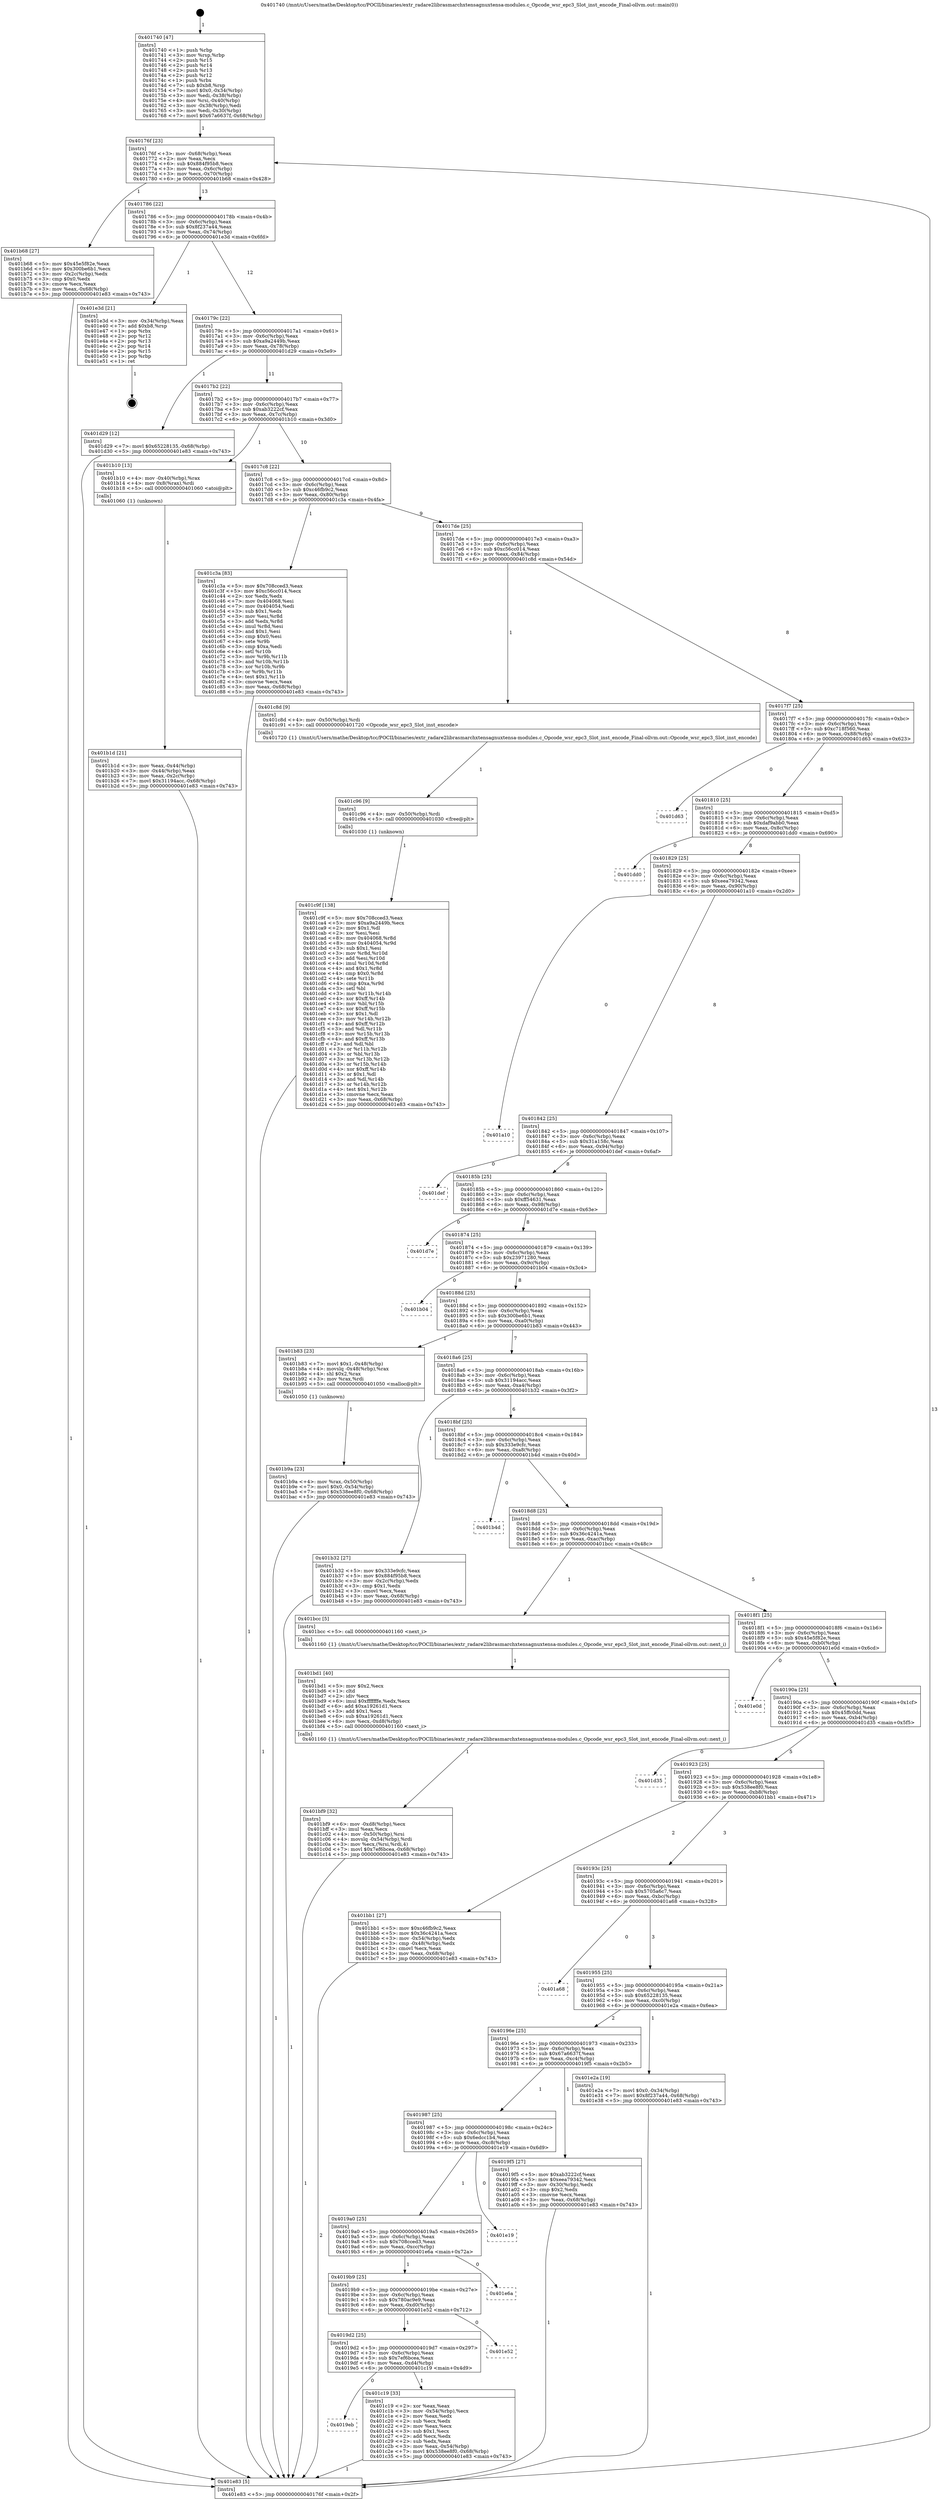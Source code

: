 digraph "0x401740" {
  label = "0x401740 (/mnt/c/Users/mathe/Desktop/tcc/POCII/binaries/extr_radare2librasmarchxtensagnuxtensa-modules.c_Opcode_wsr_epc3_Slot_inst_encode_Final-ollvm.out::main(0))"
  labelloc = "t"
  node[shape=record]

  Entry [label="",width=0.3,height=0.3,shape=circle,fillcolor=black,style=filled]
  "0x40176f" [label="{
     0x40176f [23]\l
     | [instrs]\l
     &nbsp;&nbsp;0x40176f \<+3\>: mov -0x68(%rbp),%eax\l
     &nbsp;&nbsp;0x401772 \<+2\>: mov %eax,%ecx\l
     &nbsp;&nbsp;0x401774 \<+6\>: sub $0x884f95b8,%ecx\l
     &nbsp;&nbsp;0x40177a \<+3\>: mov %eax,-0x6c(%rbp)\l
     &nbsp;&nbsp;0x40177d \<+3\>: mov %ecx,-0x70(%rbp)\l
     &nbsp;&nbsp;0x401780 \<+6\>: je 0000000000401b68 \<main+0x428\>\l
  }"]
  "0x401b68" [label="{
     0x401b68 [27]\l
     | [instrs]\l
     &nbsp;&nbsp;0x401b68 \<+5\>: mov $0x45e5f82e,%eax\l
     &nbsp;&nbsp;0x401b6d \<+5\>: mov $0x300be6b1,%ecx\l
     &nbsp;&nbsp;0x401b72 \<+3\>: mov -0x2c(%rbp),%edx\l
     &nbsp;&nbsp;0x401b75 \<+3\>: cmp $0x0,%edx\l
     &nbsp;&nbsp;0x401b78 \<+3\>: cmove %ecx,%eax\l
     &nbsp;&nbsp;0x401b7b \<+3\>: mov %eax,-0x68(%rbp)\l
     &nbsp;&nbsp;0x401b7e \<+5\>: jmp 0000000000401e83 \<main+0x743\>\l
  }"]
  "0x401786" [label="{
     0x401786 [22]\l
     | [instrs]\l
     &nbsp;&nbsp;0x401786 \<+5\>: jmp 000000000040178b \<main+0x4b\>\l
     &nbsp;&nbsp;0x40178b \<+3\>: mov -0x6c(%rbp),%eax\l
     &nbsp;&nbsp;0x40178e \<+5\>: sub $0x8f237a44,%eax\l
     &nbsp;&nbsp;0x401793 \<+3\>: mov %eax,-0x74(%rbp)\l
     &nbsp;&nbsp;0x401796 \<+6\>: je 0000000000401e3d \<main+0x6fd\>\l
  }"]
  Exit [label="",width=0.3,height=0.3,shape=circle,fillcolor=black,style=filled,peripheries=2]
  "0x401e3d" [label="{
     0x401e3d [21]\l
     | [instrs]\l
     &nbsp;&nbsp;0x401e3d \<+3\>: mov -0x34(%rbp),%eax\l
     &nbsp;&nbsp;0x401e40 \<+7\>: add $0xb8,%rsp\l
     &nbsp;&nbsp;0x401e47 \<+1\>: pop %rbx\l
     &nbsp;&nbsp;0x401e48 \<+2\>: pop %r12\l
     &nbsp;&nbsp;0x401e4a \<+2\>: pop %r13\l
     &nbsp;&nbsp;0x401e4c \<+2\>: pop %r14\l
     &nbsp;&nbsp;0x401e4e \<+2\>: pop %r15\l
     &nbsp;&nbsp;0x401e50 \<+1\>: pop %rbp\l
     &nbsp;&nbsp;0x401e51 \<+1\>: ret\l
  }"]
  "0x40179c" [label="{
     0x40179c [22]\l
     | [instrs]\l
     &nbsp;&nbsp;0x40179c \<+5\>: jmp 00000000004017a1 \<main+0x61\>\l
     &nbsp;&nbsp;0x4017a1 \<+3\>: mov -0x6c(%rbp),%eax\l
     &nbsp;&nbsp;0x4017a4 \<+5\>: sub $0xa9a2449b,%eax\l
     &nbsp;&nbsp;0x4017a9 \<+3\>: mov %eax,-0x78(%rbp)\l
     &nbsp;&nbsp;0x4017ac \<+6\>: je 0000000000401d29 \<main+0x5e9\>\l
  }"]
  "0x401c9f" [label="{
     0x401c9f [138]\l
     | [instrs]\l
     &nbsp;&nbsp;0x401c9f \<+5\>: mov $0x708cced3,%eax\l
     &nbsp;&nbsp;0x401ca4 \<+5\>: mov $0xa9a2449b,%ecx\l
     &nbsp;&nbsp;0x401ca9 \<+2\>: mov $0x1,%dl\l
     &nbsp;&nbsp;0x401cab \<+2\>: xor %esi,%esi\l
     &nbsp;&nbsp;0x401cad \<+8\>: mov 0x404068,%r8d\l
     &nbsp;&nbsp;0x401cb5 \<+8\>: mov 0x404054,%r9d\l
     &nbsp;&nbsp;0x401cbd \<+3\>: sub $0x1,%esi\l
     &nbsp;&nbsp;0x401cc0 \<+3\>: mov %r8d,%r10d\l
     &nbsp;&nbsp;0x401cc3 \<+3\>: add %esi,%r10d\l
     &nbsp;&nbsp;0x401cc6 \<+4\>: imul %r10d,%r8d\l
     &nbsp;&nbsp;0x401cca \<+4\>: and $0x1,%r8d\l
     &nbsp;&nbsp;0x401cce \<+4\>: cmp $0x0,%r8d\l
     &nbsp;&nbsp;0x401cd2 \<+4\>: sete %r11b\l
     &nbsp;&nbsp;0x401cd6 \<+4\>: cmp $0xa,%r9d\l
     &nbsp;&nbsp;0x401cda \<+3\>: setl %bl\l
     &nbsp;&nbsp;0x401cdd \<+3\>: mov %r11b,%r14b\l
     &nbsp;&nbsp;0x401ce0 \<+4\>: xor $0xff,%r14b\l
     &nbsp;&nbsp;0x401ce4 \<+3\>: mov %bl,%r15b\l
     &nbsp;&nbsp;0x401ce7 \<+4\>: xor $0xff,%r15b\l
     &nbsp;&nbsp;0x401ceb \<+3\>: xor $0x1,%dl\l
     &nbsp;&nbsp;0x401cee \<+3\>: mov %r14b,%r12b\l
     &nbsp;&nbsp;0x401cf1 \<+4\>: and $0xff,%r12b\l
     &nbsp;&nbsp;0x401cf5 \<+3\>: and %dl,%r11b\l
     &nbsp;&nbsp;0x401cf8 \<+3\>: mov %r15b,%r13b\l
     &nbsp;&nbsp;0x401cfb \<+4\>: and $0xff,%r13b\l
     &nbsp;&nbsp;0x401cff \<+2\>: and %dl,%bl\l
     &nbsp;&nbsp;0x401d01 \<+3\>: or %r11b,%r12b\l
     &nbsp;&nbsp;0x401d04 \<+3\>: or %bl,%r13b\l
     &nbsp;&nbsp;0x401d07 \<+3\>: xor %r13b,%r12b\l
     &nbsp;&nbsp;0x401d0a \<+3\>: or %r15b,%r14b\l
     &nbsp;&nbsp;0x401d0d \<+4\>: xor $0xff,%r14b\l
     &nbsp;&nbsp;0x401d11 \<+3\>: or $0x1,%dl\l
     &nbsp;&nbsp;0x401d14 \<+3\>: and %dl,%r14b\l
     &nbsp;&nbsp;0x401d17 \<+3\>: or %r14b,%r12b\l
     &nbsp;&nbsp;0x401d1a \<+4\>: test $0x1,%r12b\l
     &nbsp;&nbsp;0x401d1e \<+3\>: cmovne %ecx,%eax\l
     &nbsp;&nbsp;0x401d21 \<+3\>: mov %eax,-0x68(%rbp)\l
     &nbsp;&nbsp;0x401d24 \<+5\>: jmp 0000000000401e83 \<main+0x743\>\l
  }"]
  "0x401d29" [label="{
     0x401d29 [12]\l
     | [instrs]\l
     &nbsp;&nbsp;0x401d29 \<+7\>: movl $0x65228135,-0x68(%rbp)\l
     &nbsp;&nbsp;0x401d30 \<+5\>: jmp 0000000000401e83 \<main+0x743\>\l
  }"]
  "0x4017b2" [label="{
     0x4017b2 [22]\l
     | [instrs]\l
     &nbsp;&nbsp;0x4017b2 \<+5\>: jmp 00000000004017b7 \<main+0x77\>\l
     &nbsp;&nbsp;0x4017b7 \<+3\>: mov -0x6c(%rbp),%eax\l
     &nbsp;&nbsp;0x4017ba \<+5\>: sub $0xab3222cf,%eax\l
     &nbsp;&nbsp;0x4017bf \<+3\>: mov %eax,-0x7c(%rbp)\l
     &nbsp;&nbsp;0x4017c2 \<+6\>: je 0000000000401b10 \<main+0x3d0\>\l
  }"]
  "0x401c96" [label="{
     0x401c96 [9]\l
     | [instrs]\l
     &nbsp;&nbsp;0x401c96 \<+4\>: mov -0x50(%rbp),%rdi\l
     &nbsp;&nbsp;0x401c9a \<+5\>: call 0000000000401030 \<free@plt\>\l
     | [calls]\l
     &nbsp;&nbsp;0x401030 \{1\} (unknown)\l
  }"]
  "0x401b10" [label="{
     0x401b10 [13]\l
     | [instrs]\l
     &nbsp;&nbsp;0x401b10 \<+4\>: mov -0x40(%rbp),%rax\l
     &nbsp;&nbsp;0x401b14 \<+4\>: mov 0x8(%rax),%rdi\l
     &nbsp;&nbsp;0x401b18 \<+5\>: call 0000000000401060 \<atoi@plt\>\l
     | [calls]\l
     &nbsp;&nbsp;0x401060 \{1\} (unknown)\l
  }"]
  "0x4017c8" [label="{
     0x4017c8 [22]\l
     | [instrs]\l
     &nbsp;&nbsp;0x4017c8 \<+5\>: jmp 00000000004017cd \<main+0x8d\>\l
     &nbsp;&nbsp;0x4017cd \<+3\>: mov -0x6c(%rbp),%eax\l
     &nbsp;&nbsp;0x4017d0 \<+5\>: sub $0xc46fb9c2,%eax\l
     &nbsp;&nbsp;0x4017d5 \<+3\>: mov %eax,-0x80(%rbp)\l
     &nbsp;&nbsp;0x4017d8 \<+6\>: je 0000000000401c3a \<main+0x4fa\>\l
  }"]
  "0x4019eb" [label="{
     0x4019eb\l
  }", style=dashed]
  "0x401c3a" [label="{
     0x401c3a [83]\l
     | [instrs]\l
     &nbsp;&nbsp;0x401c3a \<+5\>: mov $0x708cced3,%eax\l
     &nbsp;&nbsp;0x401c3f \<+5\>: mov $0xc56cc014,%ecx\l
     &nbsp;&nbsp;0x401c44 \<+2\>: xor %edx,%edx\l
     &nbsp;&nbsp;0x401c46 \<+7\>: mov 0x404068,%esi\l
     &nbsp;&nbsp;0x401c4d \<+7\>: mov 0x404054,%edi\l
     &nbsp;&nbsp;0x401c54 \<+3\>: sub $0x1,%edx\l
     &nbsp;&nbsp;0x401c57 \<+3\>: mov %esi,%r8d\l
     &nbsp;&nbsp;0x401c5a \<+3\>: add %edx,%r8d\l
     &nbsp;&nbsp;0x401c5d \<+4\>: imul %r8d,%esi\l
     &nbsp;&nbsp;0x401c61 \<+3\>: and $0x1,%esi\l
     &nbsp;&nbsp;0x401c64 \<+3\>: cmp $0x0,%esi\l
     &nbsp;&nbsp;0x401c67 \<+4\>: sete %r9b\l
     &nbsp;&nbsp;0x401c6b \<+3\>: cmp $0xa,%edi\l
     &nbsp;&nbsp;0x401c6e \<+4\>: setl %r10b\l
     &nbsp;&nbsp;0x401c72 \<+3\>: mov %r9b,%r11b\l
     &nbsp;&nbsp;0x401c75 \<+3\>: and %r10b,%r11b\l
     &nbsp;&nbsp;0x401c78 \<+3\>: xor %r10b,%r9b\l
     &nbsp;&nbsp;0x401c7b \<+3\>: or %r9b,%r11b\l
     &nbsp;&nbsp;0x401c7e \<+4\>: test $0x1,%r11b\l
     &nbsp;&nbsp;0x401c82 \<+3\>: cmovne %ecx,%eax\l
     &nbsp;&nbsp;0x401c85 \<+3\>: mov %eax,-0x68(%rbp)\l
     &nbsp;&nbsp;0x401c88 \<+5\>: jmp 0000000000401e83 \<main+0x743\>\l
  }"]
  "0x4017de" [label="{
     0x4017de [25]\l
     | [instrs]\l
     &nbsp;&nbsp;0x4017de \<+5\>: jmp 00000000004017e3 \<main+0xa3\>\l
     &nbsp;&nbsp;0x4017e3 \<+3\>: mov -0x6c(%rbp),%eax\l
     &nbsp;&nbsp;0x4017e6 \<+5\>: sub $0xc56cc014,%eax\l
     &nbsp;&nbsp;0x4017eb \<+6\>: mov %eax,-0x84(%rbp)\l
     &nbsp;&nbsp;0x4017f1 \<+6\>: je 0000000000401c8d \<main+0x54d\>\l
  }"]
  "0x401c19" [label="{
     0x401c19 [33]\l
     | [instrs]\l
     &nbsp;&nbsp;0x401c19 \<+2\>: xor %eax,%eax\l
     &nbsp;&nbsp;0x401c1b \<+3\>: mov -0x54(%rbp),%ecx\l
     &nbsp;&nbsp;0x401c1e \<+2\>: mov %eax,%edx\l
     &nbsp;&nbsp;0x401c20 \<+2\>: sub %ecx,%edx\l
     &nbsp;&nbsp;0x401c22 \<+2\>: mov %eax,%ecx\l
     &nbsp;&nbsp;0x401c24 \<+3\>: sub $0x1,%ecx\l
     &nbsp;&nbsp;0x401c27 \<+2\>: add %ecx,%edx\l
     &nbsp;&nbsp;0x401c29 \<+2\>: sub %edx,%eax\l
     &nbsp;&nbsp;0x401c2b \<+3\>: mov %eax,-0x54(%rbp)\l
     &nbsp;&nbsp;0x401c2e \<+7\>: movl $0x538ee8f0,-0x68(%rbp)\l
     &nbsp;&nbsp;0x401c35 \<+5\>: jmp 0000000000401e83 \<main+0x743\>\l
  }"]
  "0x401c8d" [label="{
     0x401c8d [9]\l
     | [instrs]\l
     &nbsp;&nbsp;0x401c8d \<+4\>: mov -0x50(%rbp),%rdi\l
     &nbsp;&nbsp;0x401c91 \<+5\>: call 0000000000401720 \<Opcode_wsr_epc3_Slot_inst_encode\>\l
     | [calls]\l
     &nbsp;&nbsp;0x401720 \{1\} (/mnt/c/Users/mathe/Desktop/tcc/POCII/binaries/extr_radare2librasmarchxtensagnuxtensa-modules.c_Opcode_wsr_epc3_Slot_inst_encode_Final-ollvm.out::Opcode_wsr_epc3_Slot_inst_encode)\l
  }"]
  "0x4017f7" [label="{
     0x4017f7 [25]\l
     | [instrs]\l
     &nbsp;&nbsp;0x4017f7 \<+5\>: jmp 00000000004017fc \<main+0xbc\>\l
     &nbsp;&nbsp;0x4017fc \<+3\>: mov -0x6c(%rbp),%eax\l
     &nbsp;&nbsp;0x4017ff \<+5\>: sub $0xc718f560,%eax\l
     &nbsp;&nbsp;0x401804 \<+6\>: mov %eax,-0x88(%rbp)\l
     &nbsp;&nbsp;0x40180a \<+6\>: je 0000000000401d63 \<main+0x623\>\l
  }"]
  "0x4019d2" [label="{
     0x4019d2 [25]\l
     | [instrs]\l
     &nbsp;&nbsp;0x4019d2 \<+5\>: jmp 00000000004019d7 \<main+0x297\>\l
     &nbsp;&nbsp;0x4019d7 \<+3\>: mov -0x6c(%rbp),%eax\l
     &nbsp;&nbsp;0x4019da \<+5\>: sub $0x7ef6bcea,%eax\l
     &nbsp;&nbsp;0x4019df \<+6\>: mov %eax,-0xd4(%rbp)\l
     &nbsp;&nbsp;0x4019e5 \<+6\>: je 0000000000401c19 \<main+0x4d9\>\l
  }"]
  "0x401d63" [label="{
     0x401d63\l
  }", style=dashed]
  "0x401810" [label="{
     0x401810 [25]\l
     | [instrs]\l
     &nbsp;&nbsp;0x401810 \<+5\>: jmp 0000000000401815 \<main+0xd5\>\l
     &nbsp;&nbsp;0x401815 \<+3\>: mov -0x6c(%rbp),%eax\l
     &nbsp;&nbsp;0x401818 \<+5\>: sub $0xdaf9abb0,%eax\l
     &nbsp;&nbsp;0x40181d \<+6\>: mov %eax,-0x8c(%rbp)\l
     &nbsp;&nbsp;0x401823 \<+6\>: je 0000000000401dd0 \<main+0x690\>\l
  }"]
  "0x401e52" [label="{
     0x401e52\l
  }", style=dashed]
  "0x401dd0" [label="{
     0x401dd0\l
  }", style=dashed]
  "0x401829" [label="{
     0x401829 [25]\l
     | [instrs]\l
     &nbsp;&nbsp;0x401829 \<+5\>: jmp 000000000040182e \<main+0xee\>\l
     &nbsp;&nbsp;0x40182e \<+3\>: mov -0x6c(%rbp),%eax\l
     &nbsp;&nbsp;0x401831 \<+5\>: sub $0xeea79342,%eax\l
     &nbsp;&nbsp;0x401836 \<+6\>: mov %eax,-0x90(%rbp)\l
     &nbsp;&nbsp;0x40183c \<+6\>: je 0000000000401a10 \<main+0x2d0\>\l
  }"]
  "0x4019b9" [label="{
     0x4019b9 [25]\l
     | [instrs]\l
     &nbsp;&nbsp;0x4019b9 \<+5\>: jmp 00000000004019be \<main+0x27e\>\l
     &nbsp;&nbsp;0x4019be \<+3\>: mov -0x6c(%rbp),%eax\l
     &nbsp;&nbsp;0x4019c1 \<+5\>: sub $0x780ac9e9,%eax\l
     &nbsp;&nbsp;0x4019c6 \<+6\>: mov %eax,-0xd0(%rbp)\l
     &nbsp;&nbsp;0x4019cc \<+6\>: je 0000000000401e52 \<main+0x712\>\l
  }"]
  "0x401a10" [label="{
     0x401a10\l
  }", style=dashed]
  "0x401842" [label="{
     0x401842 [25]\l
     | [instrs]\l
     &nbsp;&nbsp;0x401842 \<+5\>: jmp 0000000000401847 \<main+0x107\>\l
     &nbsp;&nbsp;0x401847 \<+3\>: mov -0x6c(%rbp),%eax\l
     &nbsp;&nbsp;0x40184a \<+5\>: sub $0x31a158c,%eax\l
     &nbsp;&nbsp;0x40184f \<+6\>: mov %eax,-0x94(%rbp)\l
     &nbsp;&nbsp;0x401855 \<+6\>: je 0000000000401def \<main+0x6af\>\l
  }"]
  "0x401e6a" [label="{
     0x401e6a\l
  }", style=dashed]
  "0x401def" [label="{
     0x401def\l
  }", style=dashed]
  "0x40185b" [label="{
     0x40185b [25]\l
     | [instrs]\l
     &nbsp;&nbsp;0x40185b \<+5\>: jmp 0000000000401860 \<main+0x120\>\l
     &nbsp;&nbsp;0x401860 \<+3\>: mov -0x6c(%rbp),%eax\l
     &nbsp;&nbsp;0x401863 \<+5\>: sub $0xff54631,%eax\l
     &nbsp;&nbsp;0x401868 \<+6\>: mov %eax,-0x98(%rbp)\l
     &nbsp;&nbsp;0x40186e \<+6\>: je 0000000000401d7e \<main+0x63e\>\l
  }"]
  "0x4019a0" [label="{
     0x4019a0 [25]\l
     | [instrs]\l
     &nbsp;&nbsp;0x4019a0 \<+5\>: jmp 00000000004019a5 \<main+0x265\>\l
     &nbsp;&nbsp;0x4019a5 \<+3\>: mov -0x6c(%rbp),%eax\l
     &nbsp;&nbsp;0x4019a8 \<+5\>: sub $0x708cced3,%eax\l
     &nbsp;&nbsp;0x4019ad \<+6\>: mov %eax,-0xcc(%rbp)\l
     &nbsp;&nbsp;0x4019b3 \<+6\>: je 0000000000401e6a \<main+0x72a\>\l
  }"]
  "0x401d7e" [label="{
     0x401d7e\l
  }", style=dashed]
  "0x401874" [label="{
     0x401874 [25]\l
     | [instrs]\l
     &nbsp;&nbsp;0x401874 \<+5\>: jmp 0000000000401879 \<main+0x139\>\l
     &nbsp;&nbsp;0x401879 \<+3\>: mov -0x6c(%rbp),%eax\l
     &nbsp;&nbsp;0x40187c \<+5\>: sub $0x23971280,%eax\l
     &nbsp;&nbsp;0x401881 \<+6\>: mov %eax,-0x9c(%rbp)\l
     &nbsp;&nbsp;0x401887 \<+6\>: je 0000000000401b04 \<main+0x3c4\>\l
  }"]
  "0x401e19" [label="{
     0x401e19\l
  }", style=dashed]
  "0x401b04" [label="{
     0x401b04\l
  }", style=dashed]
  "0x40188d" [label="{
     0x40188d [25]\l
     | [instrs]\l
     &nbsp;&nbsp;0x40188d \<+5\>: jmp 0000000000401892 \<main+0x152\>\l
     &nbsp;&nbsp;0x401892 \<+3\>: mov -0x6c(%rbp),%eax\l
     &nbsp;&nbsp;0x401895 \<+5\>: sub $0x300be6b1,%eax\l
     &nbsp;&nbsp;0x40189a \<+6\>: mov %eax,-0xa0(%rbp)\l
     &nbsp;&nbsp;0x4018a0 \<+6\>: je 0000000000401b83 \<main+0x443\>\l
  }"]
  "0x401bf9" [label="{
     0x401bf9 [32]\l
     | [instrs]\l
     &nbsp;&nbsp;0x401bf9 \<+6\>: mov -0xd8(%rbp),%ecx\l
     &nbsp;&nbsp;0x401bff \<+3\>: imul %eax,%ecx\l
     &nbsp;&nbsp;0x401c02 \<+4\>: mov -0x50(%rbp),%rsi\l
     &nbsp;&nbsp;0x401c06 \<+4\>: movslq -0x54(%rbp),%rdi\l
     &nbsp;&nbsp;0x401c0a \<+3\>: mov %ecx,(%rsi,%rdi,4)\l
     &nbsp;&nbsp;0x401c0d \<+7\>: movl $0x7ef6bcea,-0x68(%rbp)\l
     &nbsp;&nbsp;0x401c14 \<+5\>: jmp 0000000000401e83 \<main+0x743\>\l
  }"]
  "0x401b83" [label="{
     0x401b83 [23]\l
     | [instrs]\l
     &nbsp;&nbsp;0x401b83 \<+7\>: movl $0x1,-0x48(%rbp)\l
     &nbsp;&nbsp;0x401b8a \<+4\>: movslq -0x48(%rbp),%rax\l
     &nbsp;&nbsp;0x401b8e \<+4\>: shl $0x2,%rax\l
     &nbsp;&nbsp;0x401b92 \<+3\>: mov %rax,%rdi\l
     &nbsp;&nbsp;0x401b95 \<+5\>: call 0000000000401050 \<malloc@plt\>\l
     | [calls]\l
     &nbsp;&nbsp;0x401050 \{1\} (unknown)\l
  }"]
  "0x4018a6" [label="{
     0x4018a6 [25]\l
     | [instrs]\l
     &nbsp;&nbsp;0x4018a6 \<+5\>: jmp 00000000004018ab \<main+0x16b\>\l
     &nbsp;&nbsp;0x4018ab \<+3\>: mov -0x6c(%rbp),%eax\l
     &nbsp;&nbsp;0x4018ae \<+5\>: sub $0x31194acc,%eax\l
     &nbsp;&nbsp;0x4018b3 \<+6\>: mov %eax,-0xa4(%rbp)\l
     &nbsp;&nbsp;0x4018b9 \<+6\>: je 0000000000401b32 \<main+0x3f2\>\l
  }"]
  "0x401bd1" [label="{
     0x401bd1 [40]\l
     | [instrs]\l
     &nbsp;&nbsp;0x401bd1 \<+5\>: mov $0x2,%ecx\l
     &nbsp;&nbsp;0x401bd6 \<+1\>: cltd\l
     &nbsp;&nbsp;0x401bd7 \<+2\>: idiv %ecx\l
     &nbsp;&nbsp;0x401bd9 \<+6\>: imul $0xfffffffe,%edx,%ecx\l
     &nbsp;&nbsp;0x401bdf \<+6\>: add $0xa19261d1,%ecx\l
     &nbsp;&nbsp;0x401be5 \<+3\>: add $0x1,%ecx\l
     &nbsp;&nbsp;0x401be8 \<+6\>: sub $0xa19261d1,%ecx\l
     &nbsp;&nbsp;0x401bee \<+6\>: mov %ecx,-0xd8(%rbp)\l
     &nbsp;&nbsp;0x401bf4 \<+5\>: call 0000000000401160 \<next_i\>\l
     | [calls]\l
     &nbsp;&nbsp;0x401160 \{1\} (/mnt/c/Users/mathe/Desktop/tcc/POCII/binaries/extr_radare2librasmarchxtensagnuxtensa-modules.c_Opcode_wsr_epc3_Slot_inst_encode_Final-ollvm.out::next_i)\l
  }"]
  "0x401b32" [label="{
     0x401b32 [27]\l
     | [instrs]\l
     &nbsp;&nbsp;0x401b32 \<+5\>: mov $0x333e9cfc,%eax\l
     &nbsp;&nbsp;0x401b37 \<+5\>: mov $0x884f95b8,%ecx\l
     &nbsp;&nbsp;0x401b3c \<+3\>: mov -0x2c(%rbp),%edx\l
     &nbsp;&nbsp;0x401b3f \<+3\>: cmp $0x1,%edx\l
     &nbsp;&nbsp;0x401b42 \<+3\>: cmovl %ecx,%eax\l
     &nbsp;&nbsp;0x401b45 \<+3\>: mov %eax,-0x68(%rbp)\l
     &nbsp;&nbsp;0x401b48 \<+5\>: jmp 0000000000401e83 \<main+0x743\>\l
  }"]
  "0x4018bf" [label="{
     0x4018bf [25]\l
     | [instrs]\l
     &nbsp;&nbsp;0x4018bf \<+5\>: jmp 00000000004018c4 \<main+0x184\>\l
     &nbsp;&nbsp;0x4018c4 \<+3\>: mov -0x6c(%rbp),%eax\l
     &nbsp;&nbsp;0x4018c7 \<+5\>: sub $0x333e9cfc,%eax\l
     &nbsp;&nbsp;0x4018cc \<+6\>: mov %eax,-0xa8(%rbp)\l
     &nbsp;&nbsp;0x4018d2 \<+6\>: je 0000000000401b4d \<main+0x40d\>\l
  }"]
  "0x401b9a" [label="{
     0x401b9a [23]\l
     | [instrs]\l
     &nbsp;&nbsp;0x401b9a \<+4\>: mov %rax,-0x50(%rbp)\l
     &nbsp;&nbsp;0x401b9e \<+7\>: movl $0x0,-0x54(%rbp)\l
     &nbsp;&nbsp;0x401ba5 \<+7\>: movl $0x538ee8f0,-0x68(%rbp)\l
     &nbsp;&nbsp;0x401bac \<+5\>: jmp 0000000000401e83 \<main+0x743\>\l
  }"]
  "0x401b4d" [label="{
     0x401b4d\l
  }", style=dashed]
  "0x4018d8" [label="{
     0x4018d8 [25]\l
     | [instrs]\l
     &nbsp;&nbsp;0x4018d8 \<+5\>: jmp 00000000004018dd \<main+0x19d\>\l
     &nbsp;&nbsp;0x4018dd \<+3\>: mov -0x6c(%rbp),%eax\l
     &nbsp;&nbsp;0x4018e0 \<+5\>: sub $0x36c4241a,%eax\l
     &nbsp;&nbsp;0x4018e5 \<+6\>: mov %eax,-0xac(%rbp)\l
     &nbsp;&nbsp;0x4018eb \<+6\>: je 0000000000401bcc \<main+0x48c\>\l
  }"]
  "0x401b1d" [label="{
     0x401b1d [21]\l
     | [instrs]\l
     &nbsp;&nbsp;0x401b1d \<+3\>: mov %eax,-0x44(%rbp)\l
     &nbsp;&nbsp;0x401b20 \<+3\>: mov -0x44(%rbp),%eax\l
     &nbsp;&nbsp;0x401b23 \<+3\>: mov %eax,-0x2c(%rbp)\l
     &nbsp;&nbsp;0x401b26 \<+7\>: movl $0x31194acc,-0x68(%rbp)\l
     &nbsp;&nbsp;0x401b2d \<+5\>: jmp 0000000000401e83 \<main+0x743\>\l
  }"]
  "0x401bcc" [label="{
     0x401bcc [5]\l
     | [instrs]\l
     &nbsp;&nbsp;0x401bcc \<+5\>: call 0000000000401160 \<next_i\>\l
     | [calls]\l
     &nbsp;&nbsp;0x401160 \{1\} (/mnt/c/Users/mathe/Desktop/tcc/POCII/binaries/extr_radare2librasmarchxtensagnuxtensa-modules.c_Opcode_wsr_epc3_Slot_inst_encode_Final-ollvm.out::next_i)\l
  }"]
  "0x4018f1" [label="{
     0x4018f1 [25]\l
     | [instrs]\l
     &nbsp;&nbsp;0x4018f1 \<+5\>: jmp 00000000004018f6 \<main+0x1b6\>\l
     &nbsp;&nbsp;0x4018f6 \<+3\>: mov -0x6c(%rbp),%eax\l
     &nbsp;&nbsp;0x4018f9 \<+5\>: sub $0x45e5f82e,%eax\l
     &nbsp;&nbsp;0x4018fe \<+6\>: mov %eax,-0xb0(%rbp)\l
     &nbsp;&nbsp;0x401904 \<+6\>: je 0000000000401e0d \<main+0x6cd\>\l
  }"]
  "0x401740" [label="{
     0x401740 [47]\l
     | [instrs]\l
     &nbsp;&nbsp;0x401740 \<+1\>: push %rbp\l
     &nbsp;&nbsp;0x401741 \<+3\>: mov %rsp,%rbp\l
     &nbsp;&nbsp;0x401744 \<+2\>: push %r15\l
     &nbsp;&nbsp;0x401746 \<+2\>: push %r14\l
     &nbsp;&nbsp;0x401748 \<+2\>: push %r13\l
     &nbsp;&nbsp;0x40174a \<+2\>: push %r12\l
     &nbsp;&nbsp;0x40174c \<+1\>: push %rbx\l
     &nbsp;&nbsp;0x40174d \<+7\>: sub $0xb8,%rsp\l
     &nbsp;&nbsp;0x401754 \<+7\>: movl $0x0,-0x34(%rbp)\l
     &nbsp;&nbsp;0x40175b \<+3\>: mov %edi,-0x38(%rbp)\l
     &nbsp;&nbsp;0x40175e \<+4\>: mov %rsi,-0x40(%rbp)\l
     &nbsp;&nbsp;0x401762 \<+3\>: mov -0x38(%rbp),%edi\l
     &nbsp;&nbsp;0x401765 \<+3\>: mov %edi,-0x30(%rbp)\l
     &nbsp;&nbsp;0x401768 \<+7\>: movl $0x67a6637f,-0x68(%rbp)\l
  }"]
  "0x401e0d" [label="{
     0x401e0d\l
  }", style=dashed]
  "0x40190a" [label="{
     0x40190a [25]\l
     | [instrs]\l
     &nbsp;&nbsp;0x40190a \<+5\>: jmp 000000000040190f \<main+0x1cf\>\l
     &nbsp;&nbsp;0x40190f \<+3\>: mov -0x6c(%rbp),%eax\l
     &nbsp;&nbsp;0x401912 \<+5\>: sub $0x45ffc0dd,%eax\l
     &nbsp;&nbsp;0x401917 \<+6\>: mov %eax,-0xb4(%rbp)\l
     &nbsp;&nbsp;0x40191d \<+6\>: je 0000000000401d35 \<main+0x5f5\>\l
  }"]
  "0x401e83" [label="{
     0x401e83 [5]\l
     | [instrs]\l
     &nbsp;&nbsp;0x401e83 \<+5\>: jmp 000000000040176f \<main+0x2f\>\l
  }"]
  "0x401d35" [label="{
     0x401d35\l
  }", style=dashed]
  "0x401923" [label="{
     0x401923 [25]\l
     | [instrs]\l
     &nbsp;&nbsp;0x401923 \<+5\>: jmp 0000000000401928 \<main+0x1e8\>\l
     &nbsp;&nbsp;0x401928 \<+3\>: mov -0x6c(%rbp),%eax\l
     &nbsp;&nbsp;0x40192b \<+5\>: sub $0x538ee8f0,%eax\l
     &nbsp;&nbsp;0x401930 \<+6\>: mov %eax,-0xb8(%rbp)\l
     &nbsp;&nbsp;0x401936 \<+6\>: je 0000000000401bb1 \<main+0x471\>\l
  }"]
  "0x401987" [label="{
     0x401987 [25]\l
     | [instrs]\l
     &nbsp;&nbsp;0x401987 \<+5\>: jmp 000000000040198c \<main+0x24c\>\l
     &nbsp;&nbsp;0x40198c \<+3\>: mov -0x6c(%rbp),%eax\l
     &nbsp;&nbsp;0x40198f \<+5\>: sub $0x6edcc1b4,%eax\l
     &nbsp;&nbsp;0x401994 \<+6\>: mov %eax,-0xc8(%rbp)\l
     &nbsp;&nbsp;0x40199a \<+6\>: je 0000000000401e19 \<main+0x6d9\>\l
  }"]
  "0x401bb1" [label="{
     0x401bb1 [27]\l
     | [instrs]\l
     &nbsp;&nbsp;0x401bb1 \<+5\>: mov $0xc46fb9c2,%eax\l
     &nbsp;&nbsp;0x401bb6 \<+5\>: mov $0x36c4241a,%ecx\l
     &nbsp;&nbsp;0x401bbb \<+3\>: mov -0x54(%rbp),%edx\l
     &nbsp;&nbsp;0x401bbe \<+3\>: cmp -0x48(%rbp),%edx\l
     &nbsp;&nbsp;0x401bc1 \<+3\>: cmovl %ecx,%eax\l
     &nbsp;&nbsp;0x401bc4 \<+3\>: mov %eax,-0x68(%rbp)\l
     &nbsp;&nbsp;0x401bc7 \<+5\>: jmp 0000000000401e83 \<main+0x743\>\l
  }"]
  "0x40193c" [label="{
     0x40193c [25]\l
     | [instrs]\l
     &nbsp;&nbsp;0x40193c \<+5\>: jmp 0000000000401941 \<main+0x201\>\l
     &nbsp;&nbsp;0x401941 \<+3\>: mov -0x6c(%rbp),%eax\l
     &nbsp;&nbsp;0x401944 \<+5\>: sub $0x5705a6c7,%eax\l
     &nbsp;&nbsp;0x401949 \<+6\>: mov %eax,-0xbc(%rbp)\l
     &nbsp;&nbsp;0x40194f \<+6\>: je 0000000000401a68 \<main+0x328\>\l
  }"]
  "0x4019f5" [label="{
     0x4019f5 [27]\l
     | [instrs]\l
     &nbsp;&nbsp;0x4019f5 \<+5\>: mov $0xab3222cf,%eax\l
     &nbsp;&nbsp;0x4019fa \<+5\>: mov $0xeea79342,%ecx\l
     &nbsp;&nbsp;0x4019ff \<+3\>: mov -0x30(%rbp),%edx\l
     &nbsp;&nbsp;0x401a02 \<+3\>: cmp $0x2,%edx\l
     &nbsp;&nbsp;0x401a05 \<+3\>: cmovne %ecx,%eax\l
     &nbsp;&nbsp;0x401a08 \<+3\>: mov %eax,-0x68(%rbp)\l
     &nbsp;&nbsp;0x401a0b \<+5\>: jmp 0000000000401e83 \<main+0x743\>\l
  }"]
  "0x401a68" [label="{
     0x401a68\l
  }", style=dashed]
  "0x401955" [label="{
     0x401955 [25]\l
     | [instrs]\l
     &nbsp;&nbsp;0x401955 \<+5\>: jmp 000000000040195a \<main+0x21a\>\l
     &nbsp;&nbsp;0x40195a \<+3\>: mov -0x6c(%rbp),%eax\l
     &nbsp;&nbsp;0x40195d \<+5\>: sub $0x65228135,%eax\l
     &nbsp;&nbsp;0x401962 \<+6\>: mov %eax,-0xc0(%rbp)\l
     &nbsp;&nbsp;0x401968 \<+6\>: je 0000000000401e2a \<main+0x6ea\>\l
  }"]
  "0x40196e" [label="{
     0x40196e [25]\l
     | [instrs]\l
     &nbsp;&nbsp;0x40196e \<+5\>: jmp 0000000000401973 \<main+0x233\>\l
     &nbsp;&nbsp;0x401973 \<+3\>: mov -0x6c(%rbp),%eax\l
     &nbsp;&nbsp;0x401976 \<+5\>: sub $0x67a6637f,%eax\l
     &nbsp;&nbsp;0x40197b \<+6\>: mov %eax,-0xc4(%rbp)\l
     &nbsp;&nbsp;0x401981 \<+6\>: je 00000000004019f5 \<main+0x2b5\>\l
  }"]
  "0x401e2a" [label="{
     0x401e2a [19]\l
     | [instrs]\l
     &nbsp;&nbsp;0x401e2a \<+7\>: movl $0x0,-0x34(%rbp)\l
     &nbsp;&nbsp;0x401e31 \<+7\>: movl $0x8f237a44,-0x68(%rbp)\l
     &nbsp;&nbsp;0x401e38 \<+5\>: jmp 0000000000401e83 \<main+0x743\>\l
  }"]
  Entry -> "0x401740" [label=" 1"]
  "0x40176f" -> "0x401b68" [label=" 1"]
  "0x40176f" -> "0x401786" [label=" 13"]
  "0x401e3d" -> Exit [label=" 1"]
  "0x401786" -> "0x401e3d" [label=" 1"]
  "0x401786" -> "0x40179c" [label=" 12"]
  "0x401e2a" -> "0x401e83" [label=" 1"]
  "0x40179c" -> "0x401d29" [label=" 1"]
  "0x40179c" -> "0x4017b2" [label=" 11"]
  "0x401d29" -> "0x401e83" [label=" 1"]
  "0x4017b2" -> "0x401b10" [label=" 1"]
  "0x4017b2" -> "0x4017c8" [label=" 10"]
  "0x401c9f" -> "0x401e83" [label=" 1"]
  "0x4017c8" -> "0x401c3a" [label=" 1"]
  "0x4017c8" -> "0x4017de" [label=" 9"]
  "0x401c96" -> "0x401c9f" [label=" 1"]
  "0x4017de" -> "0x401c8d" [label=" 1"]
  "0x4017de" -> "0x4017f7" [label=" 8"]
  "0x401c8d" -> "0x401c96" [label=" 1"]
  "0x4017f7" -> "0x401d63" [label=" 0"]
  "0x4017f7" -> "0x401810" [label=" 8"]
  "0x401c19" -> "0x401e83" [label=" 1"]
  "0x401810" -> "0x401dd0" [label=" 0"]
  "0x401810" -> "0x401829" [label=" 8"]
  "0x4019d2" -> "0x4019eb" [label=" 0"]
  "0x401829" -> "0x401a10" [label=" 0"]
  "0x401829" -> "0x401842" [label=" 8"]
  "0x401c3a" -> "0x401e83" [label=" 1"]
  "0x401842" -> "0x401def" [label=" 0"]
  "0x401842" -> "0x40185b" [label=" 8"]
  "0x4019b9" -> "0x4019d2" [label=" 1"]
  "0x40185b" -> "0x401d7e" [label=" 0"]
  "0x40185b" -> "0x401874" [label=" 8"]
  "0x4019d2" -> "0x401c19" [label=" 1"]
  "0x401874" -> "0x401b04" [label=" 0"]
  "0x401874" -> "0x40188d" [label=" 8"]
  "0x4019a0" -> "0x4019b9" [label=" 1"]
  "0x40188d" -> "0x401b83" [label=" 1"]
  "0x40188d" -> "0x4018a6" [label=" 7"]
  "0x4019b9" -> "0x401e52" [label=" 0"]
  "0x4018a6" -> "0x401b32" [label=" 1"]
  "0x4018a6" -> "0x4018bf" [label=" 6"]
  "0x401987" -> "0x4019a0" [label=" 1"]
  "0x4018bf" -> "0x401b4d" [label=" 0"]
  "0x4018bf" -> "0x4018d8" [label=" 6"]
  "0x401987" -> "0x401e19" [label=" 0"]
  "0x4018d8" -> "0x401bcc" [label=" 1"]
  "0x4018d8" -> "0x4018f1" [label=" 5"]
  "0x4019a0" -> "0x401e6a" [label=" 0"]
  "0x4018f1" -> "0x401e0d" [label=" 0"]
  "0x4018f1" -> "0x40190a" [label=" 5"]
  "0x401bf9" -> "0x401e83" [label=" 1"]
  "0x40190a" -> "0x401d35" [label=" 0"]
  "0x40190a" -> "0x401923" [label=" 5"]
  "0x401bd1" -> "0x401bf9" [label=" 1"]
  "0x401923" -> "0x401bb1" [label=" 2"]
  "0x401923" -> "0x40193c" [label=" 3"]
  "0x401bcc" -> "0x401bd1" [label=" 1"]
  "0x40193c" -> "0x401a68" [label=" 0"]
  "0x40193c" -> "0x401955" [label=" 3"]
  "0x401bb1" -> "0x401e83" [label=" 2"]
  "0x401955" -> "0x401e2a" [label=" 1"]
  "0x401955" -> "0x40196e" [label=" 2"]
  "0x401b9a" -> "0x401e83" [label=" 1"]
  "0x40196e" -> "0x4019f5" [label=" 1"]
  "0x40196e" -> "0x401987" [label=" 1"]
  "0x4019f5" -> "0x401e83" [label=" 1"]
  "0x401740" -> "0x40176f" [label=" 1"]
  "0x401e83" -> "0x40176f" [label=" 13"]
  "0x401b10" -> "0x401b1d" [label=" 1"]
  "0x401b1d" -> "0x401e83" [label=" 1"]
  "0x401b32" -> "0x401e83" [label=" 1"]
  "0x401b68" -> "0x401e83" [label=" 1"]
  "0x401b83" -> "0x401b9a" [label=" 1"]
}
